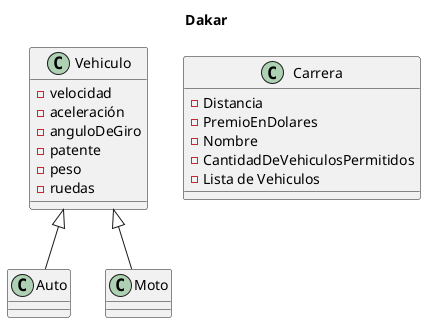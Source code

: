 @startuml

title Dakar

class Vehiculo {
    - velocidad
    - aceleración
    - anguloDeGiro
    - patente
    - peso
    - ruedas
}

class Carrera {
- Distancia
- PremioEnDolares
- Nombre
- CantidadDeVehiculosPermitidos
- Lista de Vehiculos
}

Vehiculo <|-- Auto
class Auto {

}

Vehiculo <|-- Moto
class Moto {

}

@enduml
